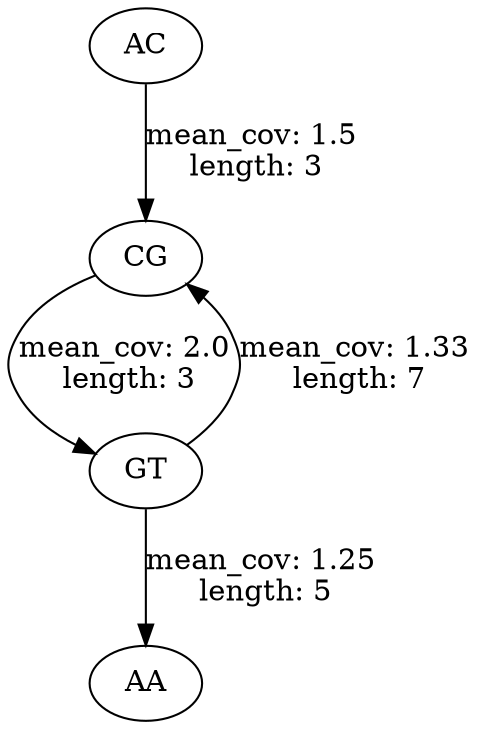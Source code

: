digraph "" {
	AC -> CG [key=0,
	label="mean_cov: 1.5
 length: 3",
	length=3,
	mean_cov=1.5,
	seq="['']"];
CG -> GT [key=0,
label="mean_cov: 2.0
 length: 3",
length=3,
mean_cov=2.0,
seq="['']"];
GT -> CG [key=0,
label="mean_cov: 1.33
 length: 7",
length=7,
mean_cov=1.3333333333333333,
seq="['']"];
GT -> AA [key=0,
label="mean_cov: 1.25
 length: 5",
length=5,
mean_cov=1.25,
seq="['']"];
}
